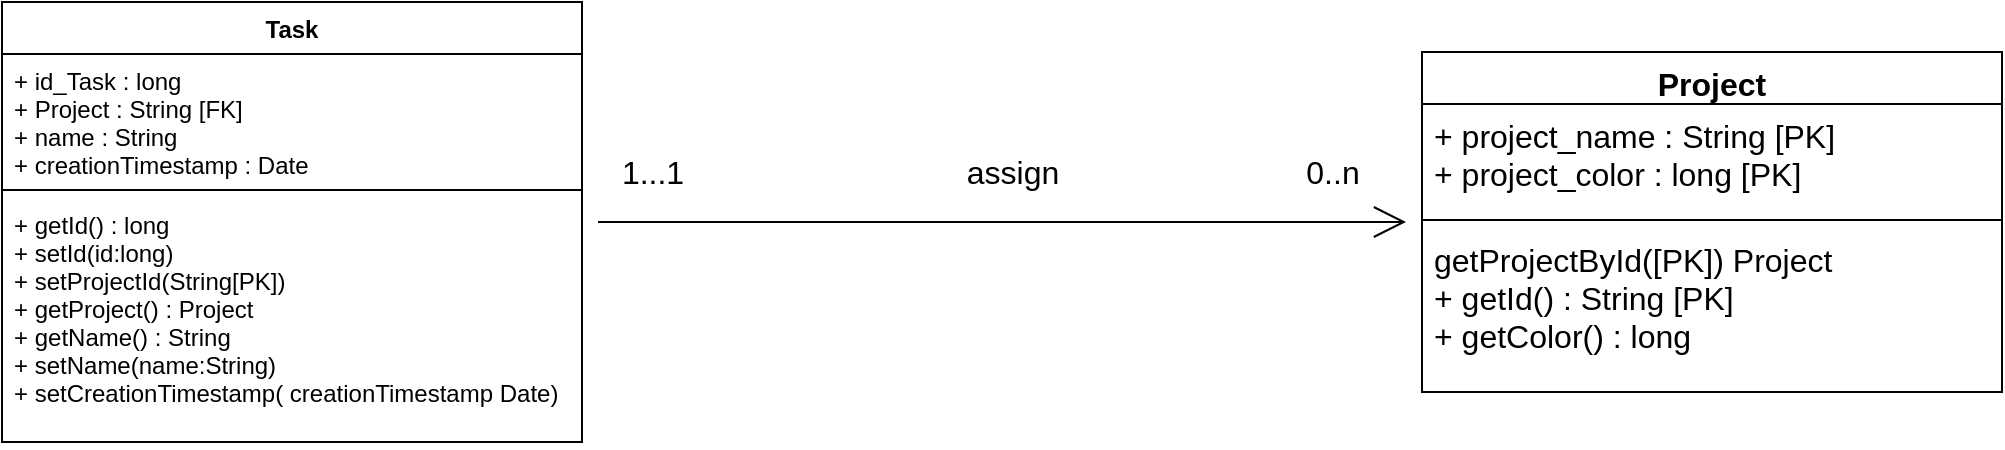 <mxfile version="20.5.3" type="github">
  <diagram id="yHTEPfWe6cZI21B-fk4s" name="Page-1">
    <mxGraphModel dx="3755" dy="1720" grid="1" gridSize="10" guides="1" tooltips="1" connect="1" arrows="1" fold="1" page="1" pageScale="1" pageWidth="1654" pageHeight="1169" math="0" shadow="0">
      <root>
        <mxCell id="0" />
        <mxCell id="1" parent="0" />
        <mxCell id="S0cn3Gp2CfrWGDj15-_f-12" value="" style="edgeStyle=none;curved=1;rounded=0;orthogonalLoop=1;jettySize=auto;html=1;fontSize=12;endArrow=open;startSize=14;endSize=14;sourcePerimeterSpacing=8;targetPerimeterSpacing=8;" edge="1" parent="1" source="TyB8VzVW9zDiWYIF4AvZ-1" target="S0cn3Gp2CfrWGDj15-_f-8">
          <mxGeometry relative="1" as="geometry" />
        </mxCell>
        <mxCell id="TyB8VzVW9zDiWYIF4AvZ-1" value="Task&#xa;" style="swimlane;fontStyle=1;align=center;verticalAlign=top;childLayout=stackLayout;horizontal=1;startSize=26;horizontalStack=0;resizeParent=1;resizeParentMax=0;resizeLast=0;collapsible=1;marginBottom=0;" parent="1" vertex="1">
          <mxGeometry x="460" y="460" width="290" height="220" as="geometry" />
        </mxCell>
        <mxCell id="TyB8VzVW9zDiWYIF4AvZ-2" value="+ id_Task : long&#xa;+ Project : String [FK]&#xa;+ name : String&#xa;+ creationTimestamp : Date" style="text;strokeColor=none;fillColor=none;align=left;verticalAlign=top;spacingLeft=4;spacingRight=4;overflow=hidden;rotatable=0;points=[[0,0.5],[1,0.5]];portConstraint=eastwest;" parent="TyB8VzVW9zDiWYIF4AvZ-1" vertex="1">
          <mxGeometry y="26" width="290" height="64" as="geometry" />
        </mxCell>
        <mxCell id="TyB8VzVW9zDiWYIF4AvZ-3" value="" style="line;strokeWidth=1;fillColor=none;align=left;verticalAlign=middle;spacingTop=-1;spacingLeft=3;spacingRight=3;rotatable=0;labelPosition=right;points=[];portConstraint=eastwest;strokeColor=inherit;" parent="TyB8VzVW9zDiWYIF4AvZ-1" vertex="1">
          <mxGeometry y="90" width="290" height="8" as="geometry" />
        </mxCell>
        <mxCell id="TyB8VzVW9zDiWYIF4AvZ-4" value="+ getId() : long&#xa;+ setId(id:long)&#xa;+ setProjectId(String[PK])&#xa;+ getProject() : Project&#xa;+ getName() : String&#xa;+ setName(name:String)&#xa;+ setCreationTimestamp( creationTimestamp Date)" style="text;strokeColor=none;fillColor=none;align=left;verticalAlign=top;spacingLeft=4;spacingRight=4;overflow=hidden;rotatable=0;points=[[0,0.5],[1,0.5]];portConstraint=eastwest;" parent="TyB8VzVW9zDiWYIF4AvZ-1" vertex="1">
          <mxGeometry y="98" width="290" height="122" as="geometry" />
        </mxCell>
        <mxCell id="S0cn3Gp2CfrWGDj15-_f-8" value="Project" style="swimlane;fontStyle=1;align=center;verticalAlign=top;childLayout=stackLayout;horizontal=1;startSize=26;horizontalStack=0;resizeParent=1;resizeParentMax=0;resizeLast=0;collapsible=1;marginBottom=0;fontSize=16;" vertex="1" parent="1">
          <mxGeometry x="1170" y="485" width="290" height="170" as="geometry">
            <mxRectangle x="1270" y="120" width="90" height="30" as="alternateBounds" />
          </mxGeometry>
        </mxCell>
        <mxCell id="S0cn3Gp2CfrWGDj15-_f-9" value="+ project_name : String [PK]&#xa;+ project_color : long [PK]" style="text;strokeColor=none;fillColor=none;align=left;verticalAlign=top;spacingLeft=4;spacingRight=4;overflow=hidden;rotatable=0;points=[[0,0.5],[1,0.5]];portConstraint=eastwest;fontSize=16;" vertex="1" parent="S0cn3Gp2CfrWGDj15-_f-8">
          <mxGeometry y="26" width="290" height="54" as="geometry" />
        </mxCell>
        <mxCell id="S0cn3Gp2CfrWGDj15-_f-10" value="" style="line;strokeWidth=1;fillColor=none;align=left;verticalAlign=middle;spacingTop=-1;spacingLeft=3;spacingRight=3;rotatable=0;labelPosition=right;points=[];portConstraint=eastwest;strokeColor=inherit;fontSize=16;" vertex="1" parent="S0cn3Gp2CfrWGDj15-_f-8">
          <mxGeometry y="80" width="290" height="8" as="geometry" />
        </mxCell>
        <mxCell id="S0cn3Gp2CfrWGDj15-_f-11" value="getProjectById([PK]) Project&#xa;+ getId() : String [PK]&#xa;+ getColor() : long" style="text;strokeColor=none;fillColor=none;align=left;verticalAlign=top;spacingLeft=4;spacingRight=4;overflow=hidden;rotatable=0;points=[[0,0.5],[1,0.5]];portConstraint=eastwest;fontSize=16;" vertex="1" parent="S0cn3Gp2CfrWGDj15-_f-8">
          <mxGeometry y="88" width="290" height="82" as="geometry" />
        </mxCell>
        <mxCell id="S0cn3Gp2CfrWGDj15-_f-13" value="1...1" style="text;html=1;align=center;verticalAlign=middle;resizable=0;points=[];autosize=1;strokeColor=none;fillColor=none;fontSize=16;" vertex="1" parent="1">
          <mxGeometry x="760" y="530" width="50" height="30" as="geometry" />
        </mxCell>
        <mxCell id="S0cn3Gp2CfrWGDj15-_f-14" value="0..n" style="text;html=1;align=center;verticalAlign=middle;resizable=0;points=[];autosize=1;strokeColor=none;fillColor=none;fontSize=16;" vertex="1" parent="1">
          <mxGeometry x="1100" y="530" width="50" height="30" as="geometry" />
        </mxCell>
        <mxCell id="S0cn3Gp2CfrWGDj15-_f-15" value="assign" style="text;html=1;align=center;verticalAlign=middle;resizable=0;points=[];autosize=1;strokeColor=none;fillColor=none;fontSize=16;" vertex="1" parent="1">
          <mxGeometry x="930" y="530" width="70" height="30" as="geometry" />
        </mxCell>
      </root>
    </mxGraphModel>
  </diagram>
</mxfile>
